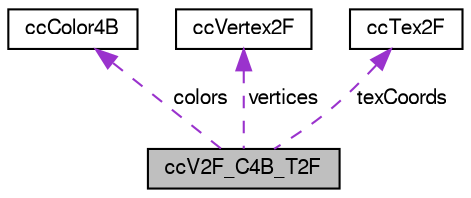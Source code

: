 digraph G
{
  bgcolor="transparent";
  edge [fontname="FreeSans",fontsize="10",labelfontname="FreeSans",labelfontsize="10"];
  node [fontname="FreeSans",fontsize="10",shape=record];
  Node1 [label="ccV2F_C4B_T2F",height=0.2,width=0.4,color="black", fillcolor="grey75", style="filled" fontcolor="black"];
  Node2 -> Node1 [dir="back",color="darkorchid3",fontsize="10",style="dashed",label=" colors" ,fontname="FreeSans"];
  Node2 [label="ccColor4B",height=0.2,width=0.4,color="black",URL="$structcc_color4_b.html"];
  Node3 -> Node1 [dir="back",color="darkorchid3",fontsize="10",style="dashed",label=" vertices" ,fontname="FreeSans"];
  Node3 [label="ccVertex2F",height=0.2,width=0.4,color="black",URL="$structcc_vertex2_f.html"];
  Node4 -> Node1 [dir="back",color="darkorchid3",fontsize="10",style="dashed",label=" texCoords" ,fontname="FreeSans"];
  Node4 [label="ccTex2F",height=0.2,width=0.4,color="black",URL="$structcc_tex2_f.html"];
}
